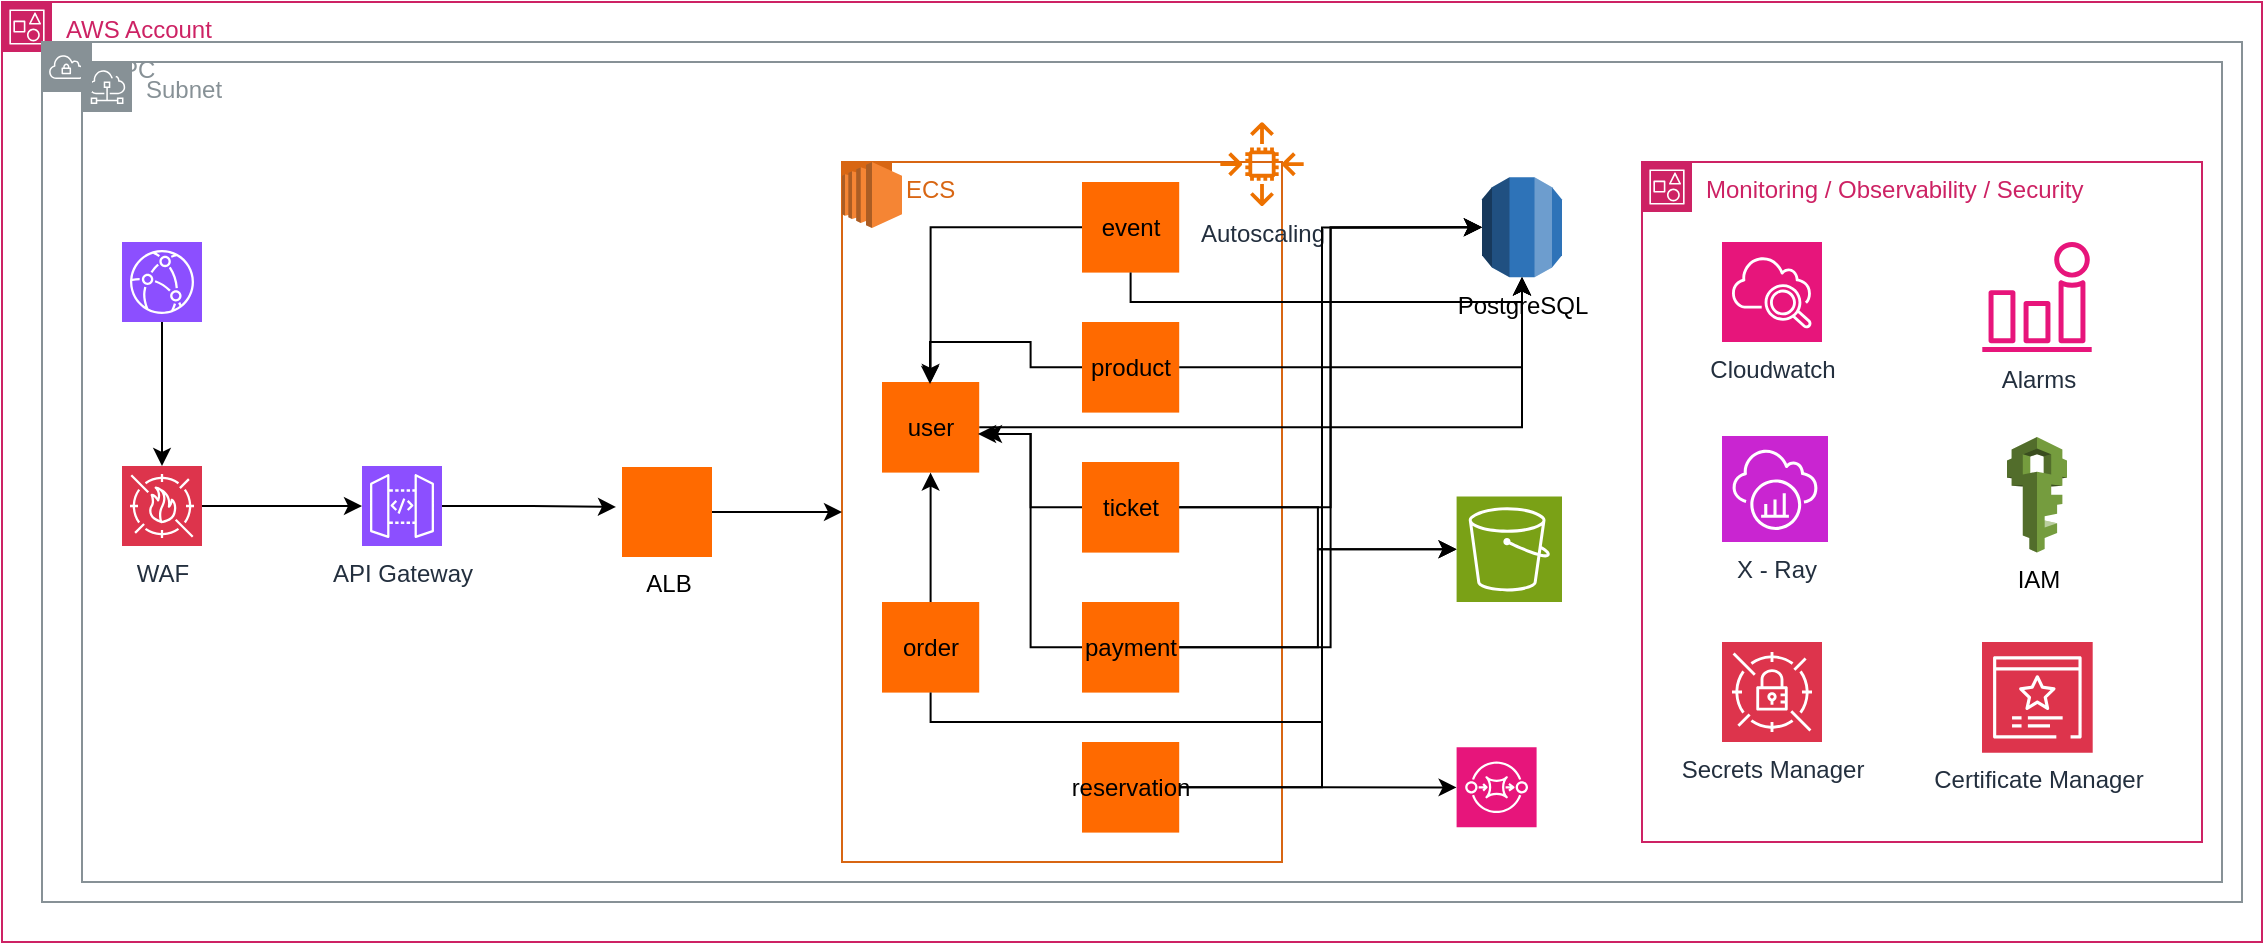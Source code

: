 <mxfile version="27.1.6">
  <diagram name="Página-1" id="RvKqVgLNRi_vTCi7B7HT">
    <mxGraphModel dx="2072" dy="381" grid="1" gridSize="10" guides="1" tooltips="1" connect="1" arrows="1" fold="1" page="0" pageScale="1" pageWidth="827" pageHeight="1169" math="0" shadow="0">
      <root>
        <mxCell id="0" />
        <mxCell id="1" parent="0" />
        <mxCell id="yGk_z2xv6ygWbzXEIxgj-21" value="AWS Account" style="points=[[0,0],[0.25,0],[0.5,0],[0.75,0],[1,0],[1,0.25],[1,0.5],[1,0.75],[1,1],[0.75,1],[0.5,1],[0.25,1],[0,1],[0,0.75],[0,0.5],[0,0.25]];outlineConnect=0;gradientColor=none;html=1;whiteSpace=wrap;fontSize=12;fontStyle=0;container=1;pointerEvents=0;collapsible=0;recursiveResize=0;shape=mxgraph.aws4.group;grIcon=mxgraph.aws4.group_account;strokeColor=#CD2264;fillColor=none;verticalAlign=top;align=left;spacingLeft=30;fontColor=#CD2264;dashed=0;" parent="1" vertex="1">
          <mxGeometry x="-900" width="1130" height="470" as="geometry" />
        </mxCell>
        <mxCell id="yGk_z2xv6ygWbzXEIxgj-22" value="VPC" style="sketch=0;outlineConnect=0;gradientColor=none;html=1;whiteSpace=wrap;fontSize=12;fontStyle=0;shape=mxgraph.aws4.group;grIcon=mxgraph.aws4.group_vpc;strokeColor=#879196;fillColor=none;verticalAlign=top;align=left;spacingLeft=30;fontColor=#879196;dashed=0;" parent="yGk_z2xv6ygWbzXEIxgj-21" vertex="1">
          <mxGeometry x="20" y="20" width="1100" height="430" as="geometry" />
        </mxCell>
        <mxCell id="yGk_z2xv6ygWbzXEIxgj-24" value="Subnet" style="sketch=0;outlineConnect=0;gradientColor=none;html=1;whiteSpace=wrap;fontSize=12;fontStyle=0;shape=mxgraph.aws4.group;grIcon=mxgraph.aws4.group_subnet;strokeColor=#879196;fillColor=none;verticalAlign=top;align=left;spacingLeft=30;fontColor=#879196;dashed=0;" parent="1" vertex="1">
          <mxGeometry x="-860" y="30" width="1070" height="410" as="geometry" />
        </mxCell>
        <mxCell id="yGk_z2xv6ygWbzXEIxgj-27" style="edgeStyle=orthogonalEdgeStyle;rounded=0;orthogonalLoop=1;jettySize=auto;html=1;" parent="1" source="yGk_z2xv6ygWbzXEIxgj-25" target="yGk_z2xv6ygWbzXEIxgj-26" edge="1">
          <mxGeometry relative="1" as="geometry" />
        </mxCell>
        <mxCell id="yGk_z2xv6ygWbzXEIxgj-25" value="" style="sketch=0;points=[[0,0,0],[0.25,0,0],[0.5,0,0],[0.75,0,0],[1,0,0],[0,1,0],[0.25,1,0],[0.5,1,0],[0.75,1,0],[1,1,0],[0,0.25,0],[0,0.5,0],[0,0.75,0],[1,0.25,0],[1,0.5,0],[1,0.75,0]];outlineConnect=0;fontColor=#232F3E;fillColor=#8C4FFF;strokeColor=#ffffff;dashed=0;verticalLabelPosition=bottom;verticalAlign=top;align=center;html=1;fontSize=12;fontStyle=0;aspect=fixed;shape=mxgraph.aws4.resourceIcon;resIcon=mxgraph.aws4.cloudfront;" parent="1" vertex="1">
          <mxGeometry x="-840" y="120" width="40" height="40" as="geometry" />
        </mxCell>
        <mxCell id="yGk_z2xv6ygWbzXEIxgj-82" style="edgeStyle=orthogonalEdgeStyle;rounded=0;orthogonalLoop=1;jettySize=auto;html=1;" parent="1" source="yGk_z2xv6ygWbzXEIxgj-26" target="yGk_z2xv6ygWbzXEIxgj-81" edge="1">
          <mxGeometry relative="1" as="geometry" />
        </mxCell>
        <mxCell id="yGk_z2xv6ygWbzXEIxgj-26" value="WAF" style="sketch=0;points=[[0,0,0],[0.25,0,0],[0.5,0,0],[0.75,0,0],[1,0,0],[0,1,0],[0.25,1,0],[0.5,1,0],[0.75,1,0],[1,1,0],[0,0.25,0],[0,0.5,0],[0,0.75,0],[1,0.25,0],[1,0.5,0],[1,0.75,0]];outlineConnect=0;fontColor=#232F3E;fillColor=#DD344C;strokeColor=#ffffff;dashed=0;verticalLabelPosition=bottom;verticalAlign=top;align=center;html=1;fontSize=12;fontStyle=0;aspect=fixed;shape=mxgraph.aws4.resourceIcon;resIcon=mxgraph.aws4.waf;" parent="1" vertex="1">
          <mxGeometry x="-840" y="232" width="40" height="40" as="geometry" />
        </mxCell>
        <mxCell id="yGk_z2xv6ygWbzXEIxgj-34" value="ECS" style="points=[[0,0],[0.25,0],[0.5,0],[0.75,0],[1,0],[1,0.25],[1,0.5],[1,0.75],[1,1],[0.75,1],[0.5,1],[0.25,1],[0,1],[0,0.75],[0,0.5],[0,0.25]];outlineConnect=0;gradientColor=none;html=1;whiteSpace=wrap;fontSize=12;fontStyle=0;container=1;pointerEvents=0;collapsible=0;recursiveResize=0;shape=mxgraph.aws4.group;grIcon=mxgraph.aws4.group_ec2_instance_contents;strokeColor=#D86613;fillColor=none;verticalAlign=top;align=left;spacingLeft=30;fontColor=#D86613;dashed=0;" parent="1" vertex="1">
          <mxGeometry x="-480" y="80" width="220" height="350" as="geometry" />
        </mxCell>
        <mxCell id="yGk_z2xv6ygWbzXEIxgj-37" value="" style="outlineConnect=0;dashed=0;verticalLabelPosition=bottom;verticalAlign=top;align=center;html=1;shape=mxgraph.aws3.ec2;fillColor=#F58534;gradientColor=none;" parent="yGk_z2xv6ygWbzXEIxgj-34" vertex="1">
          <mxGeometry width="30" height="33" as="geometry" />
        </mxCell>
        <mxCell id="yGk_z2xv6ygWbzXEIxgj-39" value="event" style="points=[];aspect=fixed;html=1;align=center;shadow=0;dashed=0;fillColor=#FF6A00;strokeColor=none;shape=mxgraph.alibaba_cloud.ecs_elastic_compute_service;" parent="yGk_z2xv6ygWbzXEIxgj-34" vertex="1">
          <mxGeometry x="120" y="10" width="48.6" height="45.3" as="geometry" />
        </mxCell>
        <mxCell id="yGk_z2xv6ygWbzXEIxgj-41" value="product" style="points=[];aspect=fixed;html=1;align=center;shadow=0;dashed=0;fillColor=#FF6A00;strokeColor=none;shape=mxgraph.alibaba_cloud.ecs_elastic_compute_service;" parent="yGk_z2xv6ygWbzXEIxgj-34" vertex="1">
          <mxGeometry x="120" y="80" width="48.6" height="45.3" as="geometry" />
        </mxCell>
        <mxCell id="yGk_z2xv6ygWbzXEIxgj-51" value="payment" style="points=[];aspect=fixed;html=1;align=center;shadow=0;dashed=0;fillColor=#FF6A00;strokeColor=none;shape=mxgraph.alibaba_cloud.ecs_elastic_compute_service;" parent="yGk_z2xv6ygWbzXEIxgj-34" vertex="1">
          <mxGeometry x="120" y="220" width="48.6" height="45.3" as="geometry" />
        </mxCell>
        <mxCell id="pcAcpQHrKHYxJ7-ddnpO-1" value="Autoscaling" style="sketch=0;outlineConnect=0;fontColor=#232F3E;gradientColor=none;fillColor=#ED7100;strokeColor=none;dashed=0;verticalLabelPosition=bottom;verticalAlign=top;align=center;html=1;fontSize=12;fontStyle=0;aspect=fixed;pointerEvents=1;shape=mxgraph.aws4.auto_scaling2;" vertex="1" parent="yGk_z2xv6ygWbzXEIxgj-34">
          <mxGeometry x="189" y="-20" width="42" height="42" as="geometry" />
        </mxCell>
        <mxCell id="yGk_z2xv6ygWbzXEIxgj-36" value="PostgreSQL" style="outlineConnect=0;dashed=0;verticalLabelPosition=bottom;verticalAlign=top;align=center;html=1;shape=mxgraph.aws3.rds;fillColor=#2E73B8;gradientColor=none;" parent="1" vertex="1">
          <mxGeometry x="-160" y="87.65" width="40" height="50" as="geometry" />
        </mxCell>
        <mxCell id="yGk_z2xv6ygWbzXEIxgj-61" style="edgeStyle=orthogonalEdgeStyle;rounded=0;orthogonalLoop=1;jettySize=auto;html=1;" parent="1" source="yGk_z2xv6ygWbzXEIxgj-38" target="yGk_z2xv6ygWbzXEIxgj-36" edge="1">
          <mxGeometry relative="1" as="geometry" />
        </mxCell>
        <mxCell id="yGk_z2xv6ygWbzXEIxgj-38" value="user" style="points=[];aspect=fixed;html=1;align=center;shadow=0;dashed=0;fillColor=#FF6A00;strokeColor=none;shape=mxgraph.alibaba_cloud.ecs_elastic_compute_service;" parent="1" vertex="1">
          <mxGeometry x="-460" y="190" width="48.6" height="45.3" as="geometry" />
        </mxCell>
        <mxCell id="yGk_z2xv6ygWbzXEIxgj-40" style="edgeStyle=orthogonalEdgeStyle;rounded=0;orthogonalLoop=1;jettySize=auto;html=1;" parent="1" source="yGk_z2xv6ygWbzXEIxgj-39" target="yGk_z2xv6ygWbzXEIxgj-38" edge="1">
          <mxGeometry relative="1" as="geometry" />
        </mxCell>
        <mxCell id="yGk_z2xv6ygWbzXEIxgj-44" style="edgeStyle=orthogonalEdgeStyle;rounded=0;orthogonalLoop=1;jettySize=auto;html=1;entryX=0.494;entryY=0.022;entryDx=0;entryDy=0;entryPerimeter=0;" parent="1" source="yGk_z2xv6ygWbzXEIxgj-41" target="yGk_z2xv6ygWbzXEIxgj-38" edge="1">
          <mxGeometry relative="1" as="geometry" />
        </mxCell>
        <mxCell id="yGk_z2xv6ygWbzXEIxgj-72" style="edgeStyle=orthogonalEdgeStyle;rounded=0;orthogonalLoop=1;jettySize=auto;html=1;" parent="1" source="yGk_z2xv6ygWbzXEIxgj-45" target="yGk_z2xv6ygWbzXEIxgj-67" edge="1">
          <mxGeometry relative="1" as="geometry" />
        </mxCell>
        <mxCell id="yGk_z2xv6ygWbzXEIxgj-45" value="ticket" style="points=[];aspect=fixed;html=1;align=center;shadow=0;dashed=0;fillColor=#FF6A00;strokeColor=none;shape=mxgraph.alibaba_cloud.ecs_elastic_compute_service;" parent="1" vertex="1">
          <mxGeometry x="-360" y="230" width="48.6" height="45.3" as="geometry" />
        </mxCell>
        <mxCell id="yGk_z2xv6ygWbzXEIxgj-50" style="edgeStyle=orthogonalEdgeStyle;rounded=0;orthogonalLoop=1;jettySize=auto;html=1;" parent="1" source="yGk_z2xv6ygWbzXEIxgj-49" target="yGk_z2xv6ygWbzXEIxgj-38" edge="1">
          <mxGeometry relative="1" as="geometry" />
        </mxCell>
        <mxCell id="yGk_z2xv6ygWbzXEIxgj-49" value="order" style="points=[];aspect=fixed;html=1;align=center;shadow=0;dashed=0;fillColor=#FF6A00;strokeColor=none;shape=mxgraph.alibaba_cloud.ecs_elastic_compute_service;" parent="1" vertex="1">
          <mxGeometry x="-460" y="300" width="48.6" height="45.3" as="geometry" />
        </mxCell>
        <mxCell id="yGk_z2xv6ygWbzXEIxgj-52" style="edgeStyle=orthogonalEdgeStyle;rounded=0;orthogonalLoop=1;jettySize=auto;html=1;entryX=0.988;entryY=0.574;entryDx=0;entryDy=0;entryPerimeter=0;" parent="1" source="yGk_z2xv6ygWbzXEIxgj-51" target="yGk_z2xv6ygWbzXEIxgj-38" edge="1">
          <mxGeometry relative="1" as="geometry" />
        </mxCell>
        <mxCell id="yGk_z2xv6ygWbzXEIxgj-53" style="edgeStyle=orthogonalEdgeStyle;rounded=0;orthogonalLoop=1;jettySize=auto;html=1;entryX=1.049;entryY=0.574;entryDx=0;entryDy=0;entryPerimeter=0;" parent="1" source="yGk_z2xv6ygWbzXEIxgj-45" target="yGk_z2xv6ygWbzXEIxgj-38" edge="1">
          <mxGeometry relative="1" as="geometry" />
        </mxCell>
        <mxCell id="yGk_z2xv6ygWbzXEIxgj-56" style="edgeStyle=orthogonalEdgeStyle;rounded=0;orthogonalLoop=1;jettySize=auto;html=1;" parent="1" source="yGk_z2xv6ygWbzXEIxgj-39" target="yGk_z2xv6ygWbzXEIxgj-36" edge="1">
          <mxGeometry relative="1" as="geometry">
            <Array as="points">
              <mxPoint x="-336" y="150" />
              <mxPoint x="-140" y="150" />
            </Array>
          </mxGeometry>
        </mxCell>
        <mxCell id="yGk_z2xv6ygWbzXEIxgj-57" style="edgeStyle=orthogonalEdgeStyle;rounded=0;orthogonalLoop=1;jettySize=auto;html=1;" parent="1" source="yGk_z2xv6ygWbzXEIxgj-41" target="yGk_z2xv6ygWbzXEIxgj-36" edge="1">
          <mxGeometry relative="1" as="geometry" />
        </mxCell>
        <mxCell id="yGk_z2xv6ygWbzXEIxgj-58" style="edgeStyle=orthogonalEdgeStyle;rounded=0;orthogonalLoop=1;jettySize=auto;html=1;entryX=0;entryY=0.5;entryDx=0;entryDy=0;entryPerimeter=0;" parent="1" source="yGk_z2xv6ygWbzXEIxgj-45" target="yGk_z2xv6ygWbzXEIxgj-36" edge="1">
          <mxGeometry relative="1" as="geometry" />
        </mxCell>
        <mxCell id="yGk_z2xv6ygWbzXEIxgj-59" style="edgeStyle=orthogonalEdgeStyle;rounded=0;orthogonalLoop=1;jettySize=auto;html=1;entryX=0;entryY=0.5;entryDx=0;entryDy=0;entryPerimeter=0;" parent="1" source="yGk_z2xv6ygWbzXEIxgj-51" target="yGk_z2xv6ygWbzXEIxgj-36" edge="1">
          <mxGeometry relative="1" as="geometry" />
        </mxCell>
        <mxCell id="yGk_z2xv6ygWbzXEIxgj-62" style="edgeStyle=orthogonalEdgeStyle;rounded=0;orthogonalLoop=1;jettySize=auto;html=1;entryX=0;entryY=0.5;entryDx=0;entryDy=0;entryPerimeter=0;" parent="1" source="yGk_z2xv6ygWbzXEIxgj-49" target="yGk_z2xv6ygWbzXEIxgj-36" edge="1">
          <mxGeometry relative="1" as="geometry">
            <Array as="points">
              <mxPoint x="-436" y="360" />
              <mxPoint x="-240" y="360" />
              <mxPoint x="-240" y="113" />
            </Array>
          </mxGeometry>
        </mxCell>
        <mxCell id="yGk_z2xv6ygWbzXEIxgj-65" style="edgeStyle=orthogonalEdgeStyle;rounded=0;orthogonalLoop=1;jettySize=auto;html=1;" parent="1" source="yGk_z2xv6ygWbzXEIxgj-63" target="yGk_z2xv6ygWbzXEIxgj-36" edge="1">
          <mxGeometry relative="1" as="geometry">
            <Array as="points">
              <mxPoint x="-240" y="393" />
              <mxPoint x="-240" y="150" />
              <mxPoint x="-140" y="150" />
            </Array>
          </mxGeometry>
        </mxCell>
        <mxCell id="yGk_z2xv6ygWbzXEIxgj-66" style="edgeStyle=orthogonalEdgeStyle;rounded=0;orthogonalLoop=1;jettySize=auto;html=1;" parent="1" source="yGk_z2xv6ygWbzXEIxgj-63" target="yGk_z2xv6ygWbzXEIxgj-64" edge="1">
          <mxGeometry relative="1" as="geometry" />
        </mxCell>
        <mxCell id="yGk_z2xv6ygWbzXEIxgj-63" value="reservation" style="points=[];aspect=fixed;html=1;align=center;shadow=0;dashed=0;fillColor=#FF6A00;strokeColor=none;shape=mxgraph.alibaba_cloud.ecs_elastic_compute_service;" parent="1" vertex="1">
          <mxGeometry x="-360" y="370" width="48.6" height="45.3" as="geometry" />
        </mxCell>
        <mxCell id="yGk_z2xv6ygWbzXEIxgj-64" value="" style="sketch=0;points=[[0,0,0],[0.25,0,0],[0.5,0,0],[0.75,0,0],[1,0,0],[0,1,0],[0.25,1,0],[0.5,1,0],[0.75,1,0],[1,1,0],[0,0.25,0],[0,0.5,0],[0,0.75,0],[1,0.25,0],[1,0.5,0],[1,0.75,0]];outlineConnect=0;fontColor=#232F3E;fillColor=#E7157B;strokeColor=#ffffff;dashed=0;verticalLabelPosition=bottom;verticalAlign=top;align=center;html=1;fontSize=12;fontStyle=0;aspect=fixed;shape=mxgraph.aws4.resourceIcon;resIcon=mxgraph.aws4.sqs;" parent="1" vertex="1">
          <mxGeometry x="-172.7" y="372.65" width="40" height="40" as="geometry" />
        </mxCell>
        <mxCell id="yGk_z2xv6ygWbzXEIxgj-67" value="" style="sketch=0;points=[[0,0,0],[0.25,0,0],[0.5,0,0],[0.75,0,0],[1,0,0],[0,1,0],[0.25,1,0],[0.5,1,0],[0.75,1,0],[1,1,0],[0,0.25,0],[0,0.5,0],[0,0.75,0],[1,0.25,0],[1,0.5,0],[1,0.75,0]];outlineConnect=0;fontColor=#232F3E;fillColor=#7AA116;strokeColor=#ffffff;dashed=0;verticalLabelPosition=bottom;verticalAlign=top;align=center;html=1;fontSize=12;fontStyle=0;aspect=fixed;shape=mxgraph.aws4.resourceIcon;resIcon=mxgraph.aws4.s3;" parent="1" vertex="1">
          <mxGeometry x="-172.7" y="247.3" width="52.7" height="52.7" as="geometry" />
        </mxCell>
        <mxCell id="yGk_z2xv6ygWbzXEIxgj-71" style="edgeStyle=orthogonalEdgeStyle;rounded=0;orthogonalLoop=1;jettySize=auto;html=1;" parent="1" source="yGk_z2xv6ygWbzXEIxgj-51" target="yGk_z2xv6ygWbzXEIxgj-67" edge="1">
          <mxGeometry relative="1" as="geometry" />
        </mxCell>
        <mxCell id="yGk_z2xv6ygWbzXEIxgj-73" value="Monitoring / Observability / Security" style="points=[[0,0],[0.25,0],[0.5,0],[0.75,0],[1,0],[1,0.25],[1,0.5],[1,0.75],[1,1],[0.75,1],[0.5,1],[0.25,1],[0,1],[0,0.75],[0,0.5],[0,0.25]];outlineConnect=0;gradientColor=none;html=1;whiteSpace=wrap;fontSize=12;fontStyle=0;container=1;pointerEvents=0;collapsible=0;recursiveResize=0;shape=mxgraph.aws4.group;grIcon=mxgraph.aws4.group_account;strokeColor=#CD2264;fillColor=none;verticalAlign=top;align=left;spacingLeft=30;fontColor=#CD2264;dashed=0;" parent="1" vertex="1">
          <mxGeometry x="-80" y="80" width="280" height="340" as="geometry" />
        </mxCell>
        <mxCell id="yGk_z2xv6ygWbzXEIxgj-80" value="IAM" style="outlineConnect=0;dashed=0;verticalLabelPosition=bottom;verticalAlign=top;align=center;html=1;shape=mxgraph.aws3.iam;fillColor=#759C3E;gradientColor=none;" parent="yGk_z2xv6ygWbzXEIxgj-73" vertex="1">
          <mxGeometry x="182.5" y="137.45" width="30" height="57.85" as="geometry" />
        </mxCell>
        <mxCell id="yGk_z2xv6ygWbzXEIxgj-74" value="Cloudwatch" style="sketch=0;points=[[0,0,0],[0.25,0,0],[0.5,0,0],[0.75,0,0],[1,0,0],[0,1,0],[0.25,1,0],[0.5,1,0],[0.75,1,0],[1,1,0],[0,0.25,0],[0,0.5,0],[0,0.75,0],[1,0.25,0],[1,0.5,0],[1,0.75,0]];points=[[0,0,0],[0.25,0,0],[0.5,0,0],[0.75,0,0],[1,0,0],[0,1,0],[0.25,1,0],[0.5,1,0],[0.75,1,0],[1,1,0],[0,0.25,0],[0,0.5,0],[0,0.75,0],[1,0.25,0],[1,0.5,0],[1,0.75,0]];outlineConnect=0;fontColor=#232F3E;fillColor=#E7157B;strokeColor=#ffffff;dashed=0;verticalLabelPosition=bottom;verticalAlign=top;align=center;html=1;fontSize=12;fontStyle=0;aspect=fixed;shape=mxgraph.aws4.resourceIcon;resIcon=mxgraph.aws4.cloudwatch_2;" parent="1" vertex="1">
          <mxGeometry x="-40" y="120" width="50" height="50" as="geometry" />
        </mxCell>
        <mxCell id="yGk_z2xv6ygWbzXEIxgj-75" value="Alarms" style="sketch=0;outlineConnect=0;fontColor=#232F3E;gradientColor=none;fillColor=#E7157B;strokeColor=none;dashed=0;verticalLabelPosition=bottom;verticalAlign=top;align=center;html=1;fontSize=12;fontStyle=0;aspect=fixed;pointerEvents=1;shape=mxgraph.aws4.alarm;" parent="1" vertex="1">
          <mxGeometry x="90" y="120" width="55" height="55" as="geometry" />
        </mxCell>
        <mxCell id="yGk_z2xv6ygWbzXEIxgj-76" value="X - Ray" style="sketch=0;points=[[0,0,0],[0.25,0,0],[0.5,0,0],[0.75,0,0],[1,0,0],[0,1,0],[0.25,1,0],[0.5,1,0],[0.75,1,0],[1,1,0],[0,0.25,0],[0,0.5,0],[0,0.75,0],[1,0.25,0],[1,0.5,0],[1,0.75,0]];outlineConnect=0;fontColor=#232F3E;fillColor=#C925D1;strokeColor=#ffffff;dashed=0;verticalLabelPosition=bottom;verticalAlign=top;align=center;html=1;fontSize=12;fontStyle=0;aspect=fixed;shape=mxgraph.aws4.resourceIcon;resIcon=mxgraph.aws4.xray;" parent="1" vertex="1">
          <mxGeometry x="-40" y="217" width="53" height="53" as="geometry" />
        </mxCell>
        <mxCell id="yGk_z2xv6ygWbzXEIxgj-78" value="Certificate Manager" style="sketch=0;points=[[0,0,0],[0.25,0,0],[0.5,0,0],[0.75,0,0],[1,0,0],[0,1,0],[0.25,1,0],[0.5,1,0],[0.75,1,0],[1,1,0],[0,0.25,0],[0,0.5,0],[0,0.75,0],[1,0.25,0],[1,0.5,0],[1,0.75,0]];outlineConnect=0;fontColor=#232F3E;fillColor=#DD344C;strokeColor=#ffffff;dashed=0;verticalLabelPosition=bottom;verticalAlign=top;align=center;html=1;fontSize=12;fontStyle=0;aspect=fixed;shape=mxgraph.aws4.resourceIcon;resIcon=mxgraph.aws4.certificate_manager_3;" parent="1" vertex="1">
          <mxGeometry x="90" y="320" width="55.35" height="55.35" as="geometry" />
        </mxCell>
        <mxCell id="yGk_z2xv6ygWbzXEIxgj-79" value="Secrets Manager" style="sketch=0;points=[[0,0,0],[0.25,0,0],[0.5,0,0],[0.75,0,0],[1,0,0],[0,1,0],[0.25,1,0],[0.5,1,0],[0.75,1,0],[1,1,0],[0,0.25,0],[0,0.5,0],[0,0.75,0],[1,0.25,0],[1,0.5,0],[1,0.75,0]];outlineConnect=0;fontColor=#232F3E;fillColor=#DD344C;strokeColor=#ffffff;dashed=0;verticalLabelPosition=bottom;verticalAlign=top;align=center;html=1;fontSize=12;fontStyle=0;aspect=fixed;shape=mxgraph.aws4.resourceIcon;resIcon=mxgraph.aws4.secrets_manager;" parent="1" vertex="1">
          <mxGeometry x="-40" y="320" width="50" height="50" as="geometry" />
        </mxCell>
        <mxCell id="yGk_z2xv6ygWbzXEIxgj-81" value="API Gateway" style="sketch=0;points=[[0,0,0],[0.25,0,0],[0.5,0,0],[0.75,0,0],[1,0,0],[0,1,0],[0.25,1,0],[0.5,1,0],[0.75,1,0],[1,1,0],[0,0.25,0],[0,0.5,0],[0,0.75,0],[1,0.25,0],[1,0.5,0],[1,0.75,0]];outlineConnect=0;fontColor=#232F3E;fillColor=#8C4FFF;strokeColor=#ffffff;dashed=0;verticalLabelPosition=bottom;verticalAlign=top;align=center;html=1;fontSize=12;fontStyle=0;aspect=fixed;shape=mxgraph.aws4.resourceIcon;resIcon=mxgraph.aws4.api_gateway;" parent="1" vertex="1">
          <mxGeometry x="-720" y="232" width="40" height="40" as="geometry" />
        </mxCell>
        <mxCell id="yGk_z2xv6ygWbzXEIxgj-88" style="edgeStyle=orthogonalEdgeStyle;rounded=0;orthogonalLoop=1;jettySize=auto;html=1;entryX=0;entryY=0.5;entryDx=0;entryDy=0;" parent="1" source="yGk_z2xv6ygWbzXEIxgj-84" target="yGk_z2xv6ygWbzXEIxgj-34" edge="1">
          <mxGeometry relative="1" as="geometry" />
        </mxCell>
        <mxCell id="yGk_z2xv6ygWbzXEIxgj-84" value="&lt;div&gt;&lt;br&gt;&lt;/div&gt;&lt;div&gt;&lt;br&gt;&lt;/div&gt;&lt;div&gt;&lt;br&gt;&lt;/div&gt;&lt;div&gt;&lt;br&gt;&lt;/div&gt;&lt;div&gt;&lt;br&gt;&lt;/div&gt;&lt;div&gt;ALB&lt;/div&gt;" style="points=[];aspect=fixed;html=1;align=center;shadow=0;dashed=0;fillColor=#FF6A00;strokeColor=none;shape=mxgraph.alibaba_cloud.alb_application_load_balancer_02;" parent="1" vertex="1">
          <mxGeometry x="-590" y="232.5" width="45" height="45" as="geometry" />
        </mxCell>
        <mxCell id="yGk_z2xv6ygWbzXEIxgj-86" style="edgeStyle=orthogonalEdgeStyle;rounded=0;orthogonalLoop=1;jettySize=auto;html=1;entryX=-0.067;entryY=0.444;entryDx=0;entryDy=0;entryPerimeter=0;" parent="1" source="yGk_z2xv6ygWbzXEIxgj-81" target="yGk_z2xv6ygWbzXEIxgj-84" edge="1">
          <mxGeometry relative="1" as="geometry" />
        </mxCell>
      </root>
    </mxGraphModel>
  </diagram>
</mxfile>
